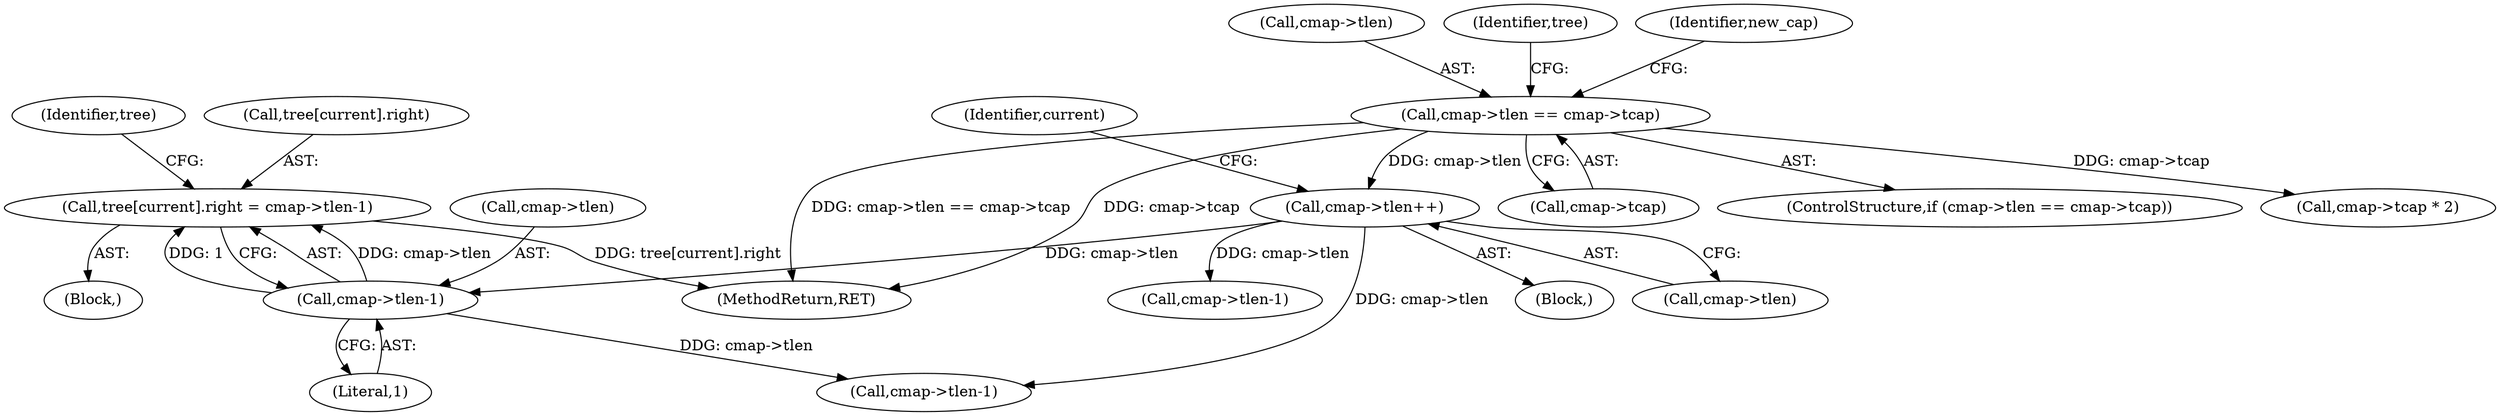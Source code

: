 digraph "0_ghostscript_71ceebcf56e682504da22c4035b39a2d451e8ffd@array" {
"1000711" [label="(Call,tree[current].right = cmap->tlen-1)"];
"1000717" [label="(Call,cmap->tlen-1)"];
"1000668" [label="(Call,cmap->tlen++)"];
"1000562" [label="(Call,cmap->tlen == cmap->tcap)"];
"1000562" [label="(Call,cmap->tlen == cmap->tcap)"];
"1000723" [label="(Identifier,tree)"];
"1000566" [label="(Call,cmap->tcap)"];
"1000561" [label="(ControlStructure,if (cmap->tlen == cmap->tcap))"];
"1000563" [label="(Call,cmap->tlen)"];
"1000577" [label="(Call,cmap->tcap * 2)"];
"1000721" [label="(Literal,1)"];
"1000119" [label="(Block,)"];
"1000608" [label="(Identifier,tree)"];
"1000668" [label="(Call,cmap->tlen++)"];
"1000572" [label="(Identifier,new_cap)"];
"1000757" [label="(MethodReturn,RET)"];
"1000712" [label="(Call,tree[current].right)"];
"1000702" [label="(Block,)"];
"1000669" [label="(Call,cmap->tlen)"];
"1000674" [label="(Identifier,current)"];
"1000717" [label="(Call,cmap->tlen-1)"];
"1000711" [label="(Call,tree[current].right = cmap->tlen-1)"];
"1000718" [label="(Call,cmap->tlen)"];
"1000724" [label="(Call,cmap->tlen-1)"];
"1000696" [label="(Call,cmap->tlen-1)"];
"1000711" -> "1000702"  [label="AST: "];
"1000711" -> "1000717"  [label="CFG: "];
"1000712" -> "1000711"  [label="AST: "];
"1000717" -> "1000711"  [label="AST: "];
"1000723" -> "1000711"  [label="CFG: "];
"1000711" -> "1000757"  [label="DDG: tree[current].right"];
"1000717" -> "1000711"  [label="DDG: cmap->tlen"];
"1000717" -> "1000711"  [label="DDG: 1"];
"1000717" -> "1000721"  [label="CFG: "];
"1000718" -> "1000717"  [label="AST: "];
"1000721" -> "1000717"  [label="AST: "];
"1000668" -> "1000717"  [label="DDG: cmap->tlen"];
"1000717" -> "1000724"  [label="DDG: cmap->tlen"];
"1000668" -> "1000119"  [label="AST: "];
"1000668" -> "1000669"  [label="CFG: "];
"1000669" -> "1000668"  [label="AST: "];
"1000674" -> "1000668"  [label="CFG: "];
"1000562" -> "1000668"  [label="DDG: cmap->tlen"];
"1000668" -> "1000696"  [label="DDG: cmap->tlen"];
"1000668" -> "1000724"  [label="DDG: cmap->tlen"];
"1000562" -> "1000561"  [label="AST: "];
"1000562" -> "1000566"  [label="CFG: "];
"1000563" -> "1000562"  [label="AST: "];
"1000566" -> "1000562"  [label="AST: "];
"1000572" -> "1000562"  [label="CFG: "];
"1000608" -> "1000562"  [label="CFG: "];
"1000562" -> "1000757"  [label="DDG: cmap->tlen == cmap->tcap"];
"1000562" -> "1000757"  [label="DDG: cmap->tcap"];
"1000562" -> "1000577"  [label="DDG: cmap->tcap"];
}
